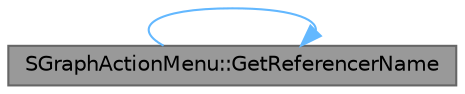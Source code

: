 digraph "SGraphActionMenu::GetReferencerName"
{
 // INTERACTIVE_SVG=YES
 // LATEX_PDF_SIZE
  bgcolor="transparent";
  edge [fontname=Helvetica,fontsize=10,labelfontname=Helvetica,labelfontsize=10];
  node [fontname=Helvetica,fontsize=10,shape=box,height=0.2,width=0.4];
  rankdir="LR";
  Node1 [id="Node000001",label="SGraphActionMenu::GetReferencerName",height=0.2,width=0.4,color="gray40", fillcolor="grey60", style="filled", fontcolor="black",tooltip="Overload this method to report a name for your referencer."];
  Node1 -> Node1 [id="edge1_Node000001_Node000001",color="steelblue1",style="solid",tooltip=" "];
}
